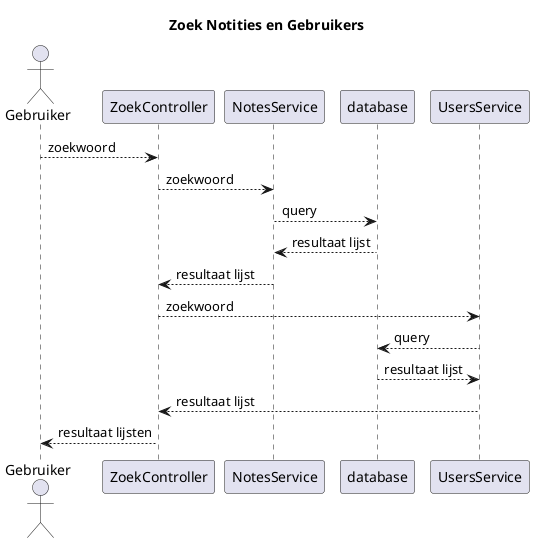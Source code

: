@startuml

title Zoek Notities en Gebruikers

actor Gebruiker

Gebruiker --> ZoekController: zoekwoord
ZoekController --> NotesService: zoekwoord
NotesService --> database: query
database --> NotesService: resultaat lijst
NotesService --> ZoekController: resultaat lijst

ZoekController --> UsersService: zoekwoord
UsersService --> database: query
database --> UsersService: resultaat lijst
UsersService --> ZoekController: resultaat lijst

ZoekController --> Gebruiker: resultaat lijsten

@enduml
